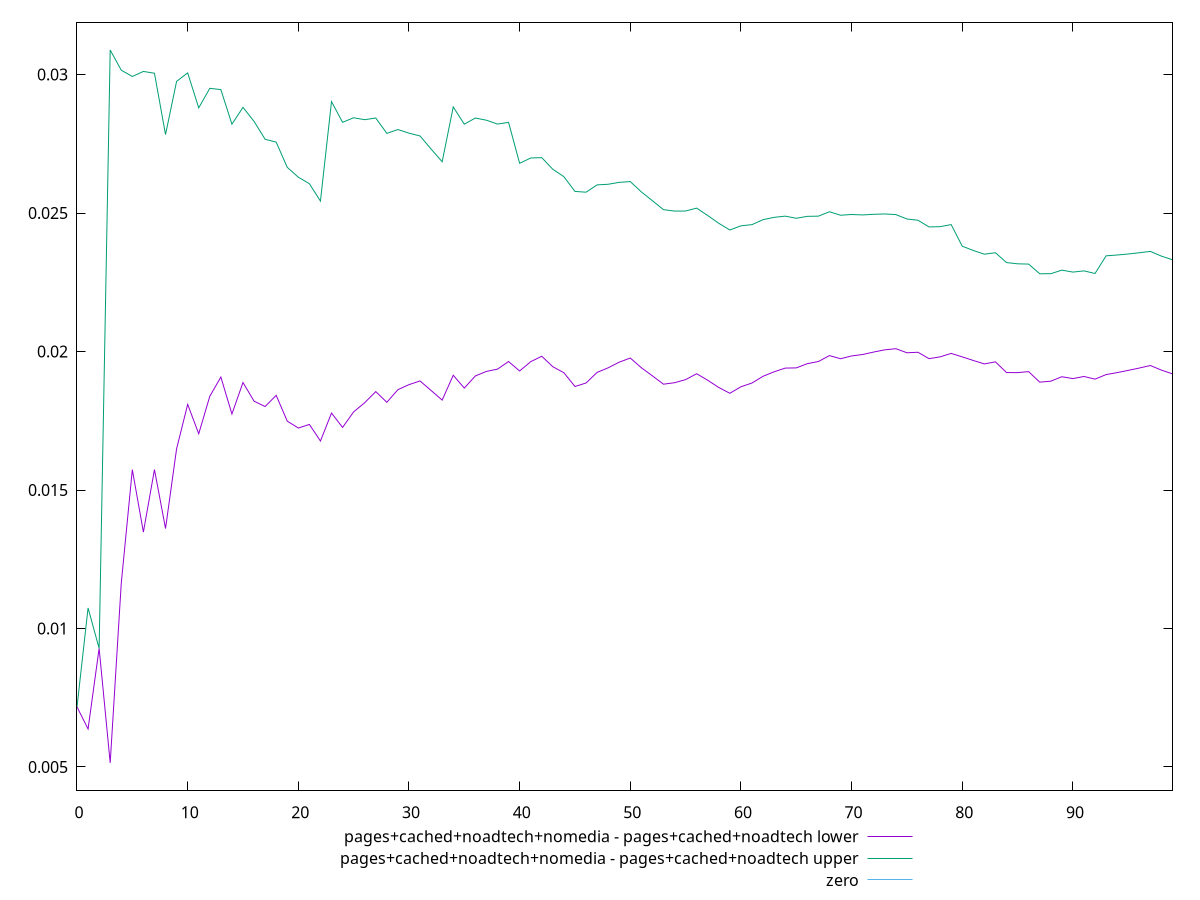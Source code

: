 reset

$pagesCachedNoadtechNomediaPagesCachedNoadtechLower <<EOF
0 0.007167036740792554
1 0.006372058441663518
2 0.00928192481543788
3 0.005148791952097984
4 0.01163300636716586
5 0.01573373048743136
6 0.013480266204719161
7 0.015736893720557674
8 0.01360998858142044
9 0.01648705718176706
10 0.018092454473297048
11 0.017029865826016496
12 0.01838298714979345
13 0.019077745450305886
14 0.01774419148311057
15 0.01888097744436679
16 0.018207361798363048
17 0.018013967302659445
18 0.018417244927489314
19 0.01748702799144324
20 0.01723713628590743
21 0.017367968621242666
22 0.01676799659790175
23 0.017778944647175644
24 0.01725928711195629
25 0.017821841558705764
26 0.018152691667139266
27 0.018553327257735158
28 0.01816661324470053
29 0.0186226969307701
30 0.01880378656238437
31 0.018938390754988987
32 0.018592937211530214
33 0.01824613147904461
34 0.019143360179780588
35 0.018680252813195346
36 0.019118409967712944
37 0.019281553903661906
38 0.019364871288385134
39 0.019639107019117315
40 0.019297482532485415
41 0.01963344182273315
42 0.019829216503940664
43 0.019451141058753226
44 0.01923420183927218
45 0.01873743800128487
46 0.01886299757717079
47 0.01924565871574495
48 0.019411580053118233
49 0.019615909201150535
50 0.019764796216259796
51 0.019414911955054105
52 0.019121716109802817
53 0.0188212049929856
54 0.01887354976763302
55 0.01898623285241903
56 0.01919798261925268
57 0.018961744862082665
58 0.018700697065669084
59 0.01849283649320349
60 0.018728072283473257
61 0.018863191846393627
62 0.019106362965506465
63 0.01926881356553251
64 0.019401849730800797
65 0.019409217869033914
66 0.01956158711452058
67 0.01963893664231863
68 0.019853744563288325
69 0.01973954474978292
70 0.01984015763895456
71 0.0198925073938934
72 0.019981736192861893
73 0.02006159343094621
74 0.020102212554524025
75 0.019954597710469688
76 0.01997372419927095
77 0.019742017856435937
78 0.019807675333666248
79 0.01993237044352703
80 0.01980663697851319
81 0.019677470209580633
82 0.01955215272265475
83 0.019626998019659173
84 0.01924085944103188
85 0.019237839481307917
86 0.019274833247378737
87 0.018894170168047716
88 0.01892864943227034
89 0.019090593869740616
90 0.019022080043871358
91 0.01909925320077681
92 0.019002931708884535
93 0.019167654199876916
94 0.019238748356530826
95 0.019319315569591468
96 0.019403931439826647
97 0.019495128977864568
98 0.019328371105186117
99 0.019193231502501015
EOF

$pagesCachedNoadtechNomediaPagesCachedNoadtechUpper <<EOF
0 0.007167036740792554
1 0.010741420128194602
2 0.00928192481543788
3 0.030886991465201977
4 0.03015710131715648
5 0.029931214067071846
6 0.03011337895482906
7 0.030047484230002332
8 0.02783306285846181
9 0.029754823616562967
10 0.03006047251575955
11 0.028797759181235963
12 0.029502766054827847
13 0.029456737567849885
14 0.02820789433642246
15 0.028817040934163037
16 0.028308491944417286
17 0.027663547418078333
18 0.027559710134073205
19 0.026651322333807802
20 0.02629385694103977
21 0.026059694848591622
22 0.025431770803218998
23 0.02902418252157448
24 0.028275234987209796
25 0.02844014045469938
26 0.028370293126376976
27 0.02843123866082588
28 0.027876458412590295
29 0.028014984210001058
30 0.027884520357968602
31 0.02778246232308329
32 0.027310508225929175
33 0.026851354744373307
34 0.028829672241603255
35 0.028207988531115676
36 0.028430578509763296
37 0.028351963139529725
38 0.02821263938591103
39 0.028273365762406126
40 0.02679582859399244
41 0.026987428777211758
42 0.027000433551711764
43 0.026578445490597073
44 0.026312047461771494
45 0.025780374910226042
46 0.02575277254036902
47 0.02601684341696615
48 0.026039168072662638
49 0.026107623003172924
50 0.026135855881729196
51 0.02576352789336086
52 0.025444537641109127
53 0.025122024738825372
54 0.02507118142231333
55 0.02507363117979393
56 0.025178042574315634
57 0.02491039250869089
58 0.024629341614299347
59 0.02438769924969658
60 0.024539079436298322
61 0.024581524089943293
62 0.02476146783265235
63 0.02484465436732824
64 0.0248882606045913
65 0.024811132596934703
66 0.02488116793273179
67 0.02488766801094778
68 0.025046672072349382
69 0.024921154737582142
70 0.024947214651894388
71 0.024931785714556974
72 0.024954603143440585
73 0.024966854118513352
74 0.024944306858281994
75 0.02478564176894639
76 0.024740200533471656
77 0.024498766666003133
78 0.024508539840980097
79 0.024582843134644646
80 0.02380187021974718
81 0.023648264854113116
82 0.023514177919790723
83 0.023567057019547307
84 0.023211811878257323
85 0.023167238885784258
86 0.023156934238021048
87 0.02280822385197835
88 0.02280960018846313
89 0.02293858955642751
90 0.022867950720896247
91 0.02291188179117372
92 0.022817860096874615
93 0.023455292644032965
94 0.02348503589215479
95 0.023521457796847188
96 0.02356667159694205
97 0.023614942205004125
98 0.023444667140591045
99 0.023312138905314975
EOF

set key outside below
set xrange [0:99]
set yrange [0.0041487919520979835:0.03188699146520198]
set trange [0.0041487919520979835:0.03188699146520198]
set terminal svg size 640, 520 enhanced background rgb 'white'
set output "report_00011_2021-02-09T10:53:21.242Z/meta/scoreEstimate/diff/3_sub_2.svg"

plot $pagesCachedNoadtechNomediaPagesCachedNoadtechLower title "pages+cached+noadtech+nomedia - pages+cached+noadtech lower" with line, \
     $pagesCachedNoadtechNomediaPagesCachedNoadtechUpper title "pages+cached+noadtech+nomedia - pages+cached+noadtech upper" with line, \
     0 title "zero"

reset

